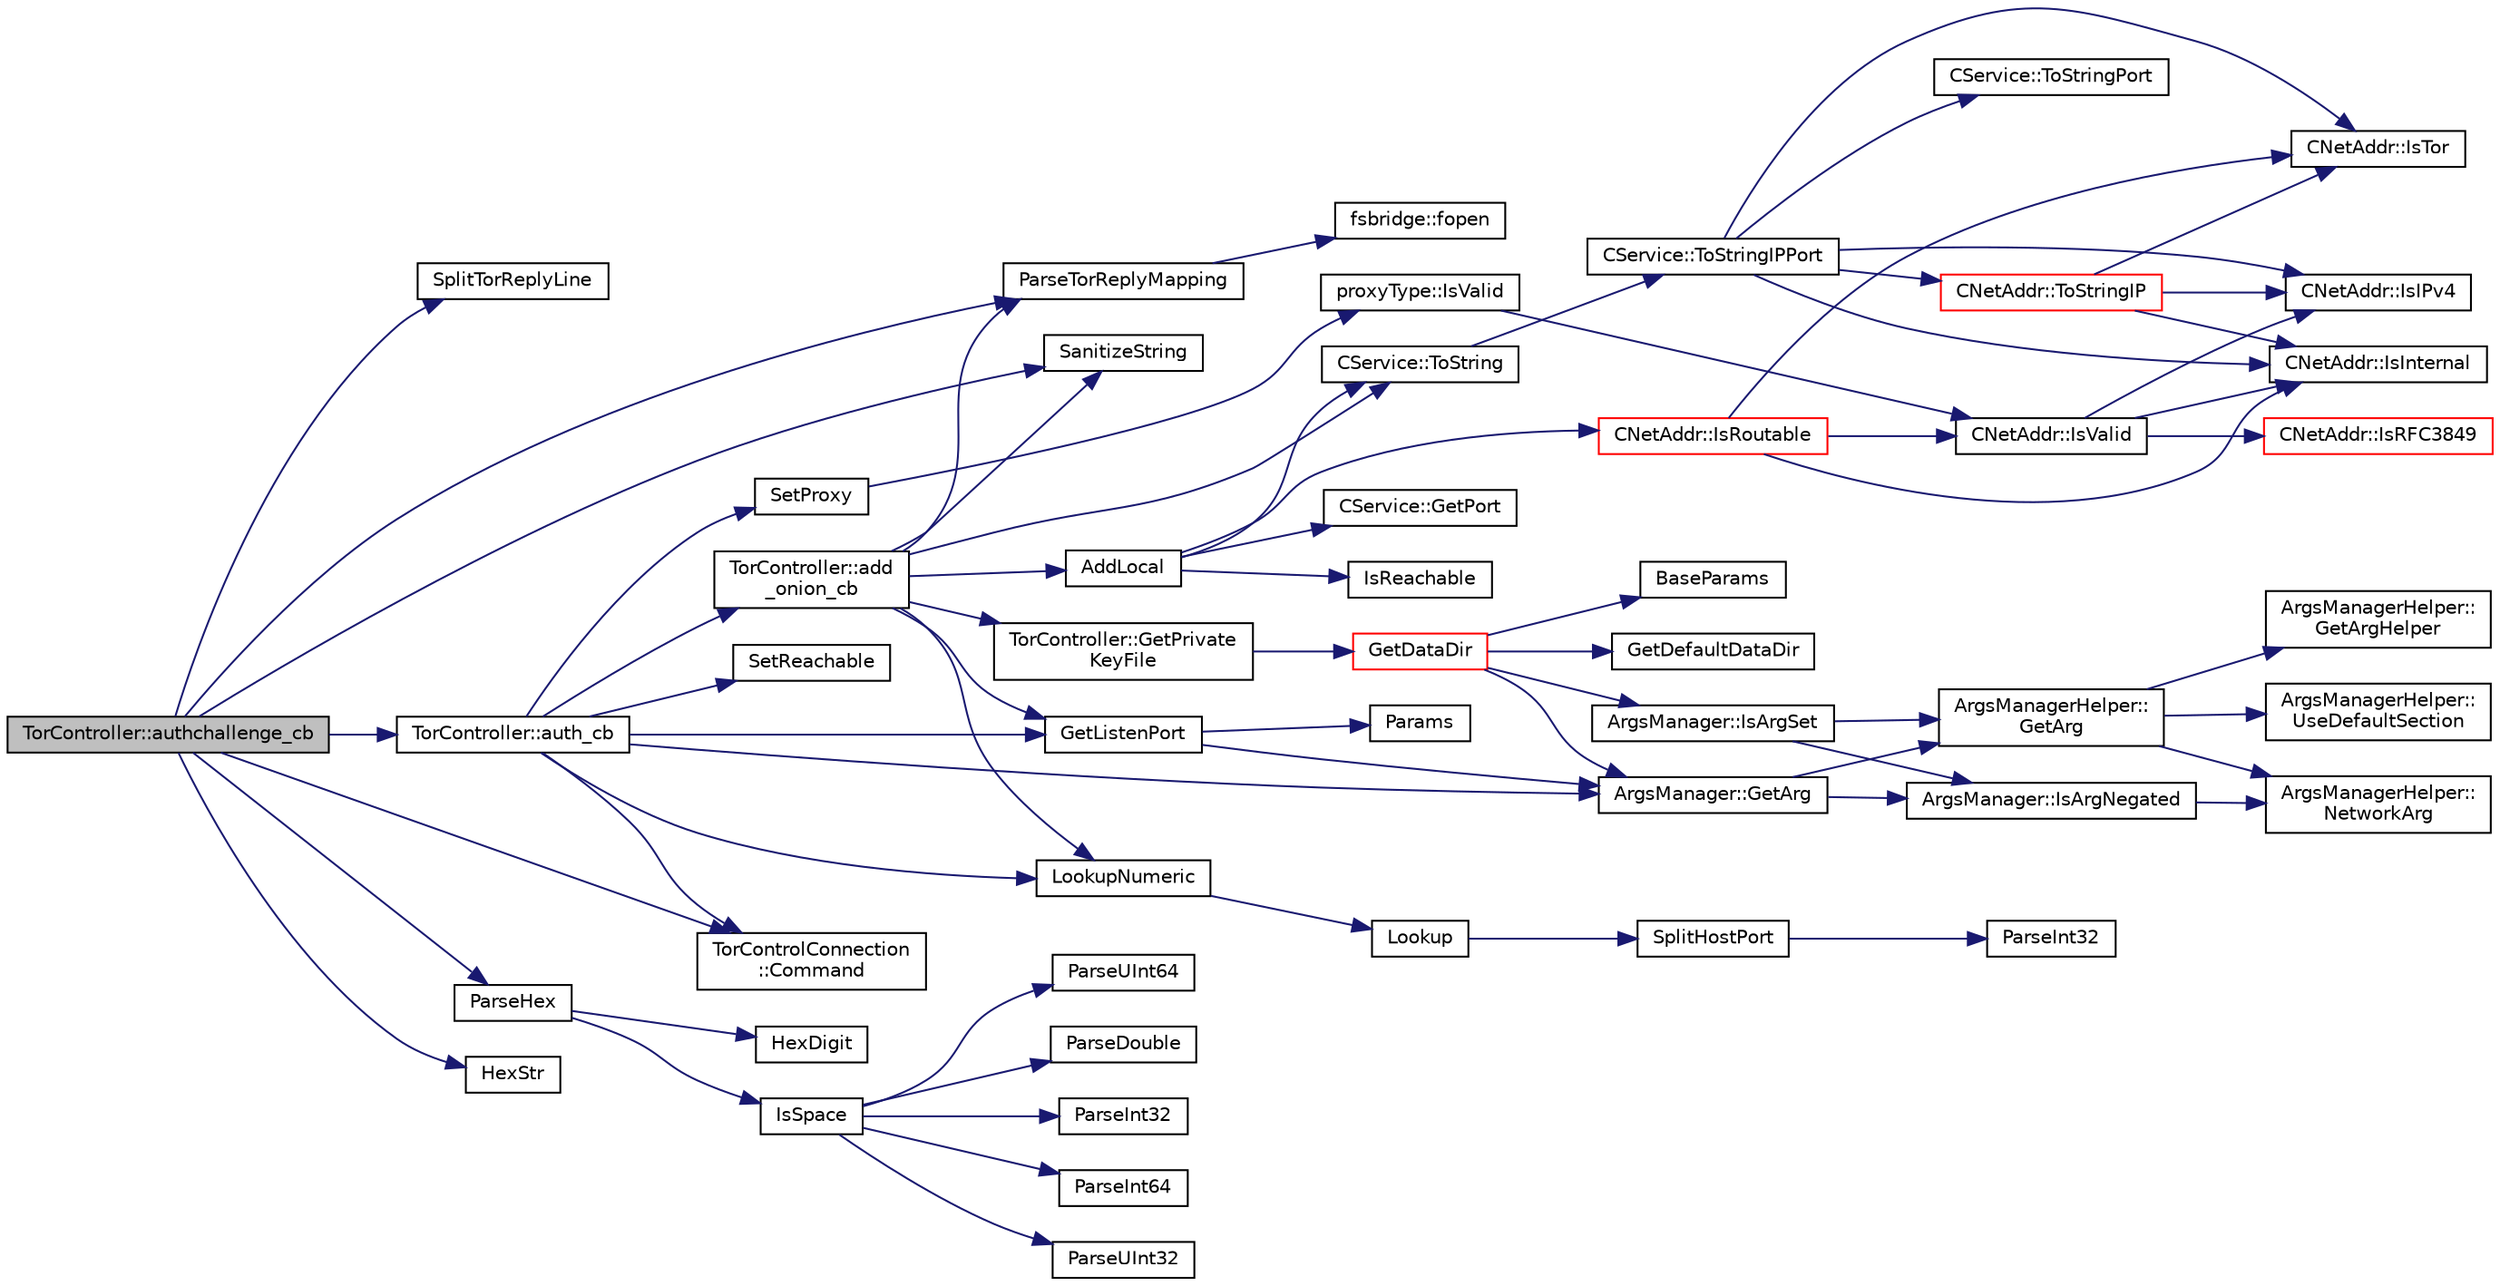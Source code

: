 digraph "TorController::authchallenge_cb"
{
  edge [fontname="Helvetica",fontsize="10",labelfontname="Helvetica",labelfontsize="10"];
  node [fontname="Helvetica",fontsize="10",shape=record];
  rankdir="LR";
  Node1 [label="TorController::authchallenge_cb",height=0.2,width=0.4,color="black", fillcolor="grey75", style="filled", fontcolor="black"];
  Node1 -> Node2 [color="midnightblue",fontsize="10",style="solid",fontname="Helvetica"];
  Node2 [label="SplitTorReplyLine",height=0.2,width=0.4,color="black", fillcolor="white", style="filled",URL="$torcontrol_8cpp.html#a3bcc380129e28cdd0d99f253477873b1"];
  Node1 -> Node3 [color="midnightblue",fontsize="10",style="solid",fontname="Helvetica"];
  Node3 [label="ParseTorReplyMapping",height=0.2,width=0.4,color="black", fillcolor="white", style="filled",URL="$torcontrol_8cpp.html#aef4e3c2281283409db7b0c878a6c2043",tooltip="Parse reply arguments in the form &#39;METHODS=COOKIE,SAFECOOKIE COOKIEFILE=\".../control_auth_cookie\"&#39;. "];
  Node3 -> Node4 [color="midnightblue",fontsize="10",style="solid",fontname="Helvetica"];
  Node4 [label="fsbridge::fopen",height=0.2,width=0.4,color="black", fillcolor="white", style="filled",URL="$namespacefsbridge.html#a19c84cec4ae9accfbc88a83e48f7ee92"];
  Node1 -> Node5 [color="midnightblue",fontsize="10",style="solid",fontname="Helvetica"];
  Node5 [label="SanitizeString",height=0.2,width=0.4,color="black", fillcolor="white", style="filled",URL="$strencodings_8cpp.html#aa179dc54b52ee4d555344dd5472ccb6b",tooltip="Remove unsafe chars. "];
  Node1 -> Node6 [color="midnightblue",fontsize="10",style="solid",fontname="Helvetica"];
  Node6 [label="ParseHex",height=0.2,width=0.4,color="black", fillcolor="white", style="filled",URL="$strencodings_8cpp.html#a5a787187ddd5c52baae692350ec5a2cb"];
  Node6 -> Node7 [color="midnightblue",fontsize="10",style="solid",fontname="Helvetica"];
  Node7 [label="IsSpace",height=0.2,width=0.4,color="black", fillcolor="white", style="filled",URL="$strencodings_8h.html#aa30de1eac29287732050df7168cde03a",tooltip="Tests if the given character is a whitespace character. "];
  Node7 -> Node8 [color="midnightblue",fontsize="10",style="solid",fontname="Helvetica"];
  Node8 [label="ParseInt32",height=0.2,width=0.4,color="black", fillcolor="white", style="filled",URL="$strencodings_8h.html#a28581aab6ddb04da2c69bd0f0ffee6ae",tooltip="Convert string to signed 32-bit integer with strict parse error feedback. "];
  Node7 -> Node9 [color="midnightblue",fontsize="10",style="solid",fontname="Helvetica"];
  Node9 [label="ParseInt64",height=0.2,width=0.4,color="black", fillcolor="white", style="filled",URL="$strencodings_8h.html#a7598ac1ae52f69abe5f103fc6e4c9bd9",tooltip="Convert string to signed 64-bit integer with strict parse error feedback. "];
  Node7 -> Node10 [color="midnightblue",fontsize="10",style="solid",fontname="Helvetica"];
  Node10 [label="ParseUInt32",height=0.2,width=0.4,color="black", fillcolor="white", style="filled",URL="$strencodings_8h.html#ad4cd67d1bc9cc91801e9c22a0bd94ca7",tooltip="Convert decimal string to unsigned 32-bit integer with strict parse error feedback. "];
  Node7 -> Node11 [color="midnightblue",fontsize="10",style="solid",fontname="Helvetica"];
  Node11 [label="ParseUInt64",height=0.2,width=0.4,color="black", fillcolor="white", style="filled",URL="$strencodings_8h.html#ab721ae646504bb11a2ac467cc9013659",tooltip="Convert decimal string to unsigned 64-bit integer with strict parse error feedback. "];
  Node7 -> Node12 [color="midnightblue",fontsize="10",style="solid",fontname="Helvetica"];
  Node12 [label="ParseDouble",height=0.2,width=0.4,color="black", fillcolor="white", style="filled",URL="$strencodings_8h.html#ab126210409626dcb61aeb0e4300a8a46",tooltip="Convert string to double with strict parse error feedback. "];
  Node6 -> Node13 [color="midnightblue",fontsize="10",style="solid",fontname="Helvetica"];
  Node13 [label="HexDigit",height=0.2,width=0.4,color="black", fillcolor="white", style="filled",URL="$strencodings_8cpp.html#aa59e8a8c5a39cb5041f93bb95dd02119"];
  Node1 -> Node14 [color="midnightblue",fontsize="10",style="solid",fontname="Helvetica"];
  Node14 [label="HexStr",height=0.2,width=0.4,color="black", fillcolor="white", style="filled",URL="$strencodings_8h.html#af003e10d5d34c3271ca57ec79059a5ae"];
  Node1 -> Node15 [color="midnightblue",fontsize="10",style="solid",fontname="Helvetica"];
  Node15 [label="TorControlConnection\l::Command",height=0.2,width=0.4,color="black", fillcolor="white", style="filled",URL="$class_tor_control_connection.html#a5d0292a1389bb0f78d15fe6c06a2baeb",tooltip="Send a command, register a handler for the reply. "];
  Node1 -> Node16 [color="midnightblue",fontsize="10",style="solid",fontname="Helvetica"];
  Node16 [label="TorController::auth_cb",height=0.2,width=0.4,color="black", fillcolor="white", style="filled",URL="$class_tor_controller.html#ae36bc33cb3088384517c68f71e9944ce",tooltip="Callback for AUTHENTICATE result. "];
  Node16 -> Node17 [color="midnightblue",fontsize="10",style="solid",fontname="Helvetica"];
  Node17 [label="ArgsManager::GetArg",height=0.2,width=0.4,color="black", fillcolor="white", style="filled",URL="$class_args_manager.html#a565c101a8d753ca2d71c7069a9d411c1",tooltip="Return string argument or default value. "];
  Node17 -> Node18 [color="midnightblue",fontsize="10",style="solid",fontname="Helvetica"];
  Node18 [label="ArgsManager::IsArgNegated",height=0.2,width=0.4,color="black", fillcolor="white", style="filled",URL="$class_args_manager.html#a279ccbf7bbe9de5dceb8c6bfd1736583",tooltip="Return true if the argument was originally passed as a negated option, i.e. "];
  Node18 -> Node19 [color="midnightblue",fontsize="10",style="solid",fontname="Helvetica"];
  Node19 [label="ArgsManagerHelper::\lNetworkArg",height=0.2,width=0.4,color="black", fillcolor="white", style="filled",URL="$class_args_manager_helper.html#a863ddbcfbd113cf88cf622a0a4e32c1d",tooltip="Convert regular argument into the network-specific setting. "];
  Node17 -> Node20 [color="midnightblue",fontsize="10",style="solid",fontname="Helvetica"];
  Node20 [label="ArgsManagerHelper::\lGetArg",height=0.2,width=0.4,color="black", fillcolor="white", style="filled",URL="$class_args_manager_helper.html#aa4f8f77dc468b29cffe50513c78a87cd"];
  Node20 -> Node21 [color="midnightblue",fontsize="10",style="solid",fontname="Helvetica"];
  Node21 [label="ArgsManagerHelper::\lGetArgHelper",height=0.2,width=0.4,color="black", fillcolor="white", style="filled",URL="$class_args_manager_helper.html#a1804a95992b4e10d04f0b92c53032b29",tooltip="Return true/false if an argument is set in a map, and also return the first (or last) of the possibly..."];
  Node20 -> Node19 [color="midnightblue",fontsize="10",style="solid",fontname="Helvetica"];
  Node20 -> Node22 [color="midnightblue",fontsize="10",style="solid",fontname="Helvetica"];
  Node22 [label="ArgsManagerHelper::\lUseDefaultSection",height=0.2,width=0.4,color="black", fillcolor="white", style="filled",URL="$class_args_manager_helper.html#a43f3488403e4f0433ade323e48008359",tooltip="Determine whether to use config settings in the default section, See also comments around ArgsManager..."];
  Node16 -> Node23 [color="midnightblue",fontsize="10",style="solid",fontname="Helvetica"];
  Node23 [label="LookupNumeric",height=0.2,width=0.4,color="black", fillcolor="white", style="filled",URL="$netbase_8cpp.html#a82f06e9cca43021fa1c4f234a7fe5e2a"];
  Node23 -> Node24 [color="midnightblue",fontsize="10",style="solid",fontname="Helvetica"];
  Node24 [label="Lookup",height=0.2,width=0.4,color="black", fillcolor="white", style="filled",URL="$netbase_8cpp.html#a56a2f4bcb9fb77b5efe358f804f642cc"];
  Node24 -> Node25 [color="midnightblue",fontsize="10",style="solid",fontname="Helvetica"];
  Node25 [label="SplitHostPort",height=0.2,width=0.4,color="black", fillcolor="white", style="filled",URL="$strencodings_8cpp.html#a1b1ce2ba1ffe40785e65ec3ad5a20e79"];
  Node25 -> Node26 [color="midnightblue",fontsize="10",style="solid",fontname="Helvetica"];
  Node26 [label="ParseInt32",height=0.2,width=0.4,color="black", fillcolor="white", style="filled",URL="$strencodings_8cpp.html#a880a215d9e931432b095084c756a49bb",tooltip="Convert string to signed 32-bit integer with strict parse error feedback. "];
  Node16 -> Node27 [color="midnightblue",fontsize="10",style="solid",fontname="Helvetica"];
  Node27 [label="SetProxy",height=0.2,width=0.4,color="black", fillcolor="white", style="filled",URL="$netbase_8cpp.html#afb67b4c7e1edb97af6f3edf4014491e9"];
  Node27 -> Node28 [color="midnightblue",fontsize="10",style="solid",fontname="Helvetica"];
  Node28 [label="proxyType::IsValid",height=0.2,width=0.4,color="black", fillcolor="white", style="filled",URL="$classproxy_type.html#a2d9ece3a71e623ae96475995beb53b2e"];
  Node28 -> Node29 [color="midnightblue",fontsize="10",style="solid",fontname="Helvetica"];
  Node29 [label="CNetAddr::IsValid",height=0.2,width=0.4,color="black", fillcolor="white", style="filled",URL="$class_c_net_addr.html#a52a1b506f07e5450057e12a8b5a7fbcd"];
  Node29 -> Node30 [color="midnightblue",fontsize="10",style="solid",fontname="Helvetica"];
  Node30 [label="CNetAddr::IsRFC3849",height=0.2,width=0.4,color="red", fillcolor="white", style="filled",URL="$class_c_net_addr.html#a639dff0ffea6ad930353784686def39b"];
  Node29 -> Node31 [color="midnightblue",fontsize="10",style="solid",fontname="Helvetica"];
  Node31 [label="CNetAddr::IsInternal",height=0.2,width=0.4,color="black", fillcolor="white", style="filled",URL="$class_c_net_addr.html#ab6a1988f734e2f0c4a67ebaefe8b01c8"];
  Node29 -> Node32 [color="midnightblue",fontsize="10",style="solid",fontname="Helvetica"];
  Node32 [label="CNetAddr::IsIPv4",height=0.2,width=0.4,color="black", fillcolor="white", style="filled",URL="$class_c_net_addr.html#a16ff4478f02f06f5a9a038a24d5da2f9"];
  Node16 -> Node33 [color="midnightblue",fontsize="10",style="solid",fontname="Helvetica"];
  Node33 [label="SetReachable",height=0.2,width=0.4,color="black", fillcolor="white", style="filled",URL="$net_8cpp.html#a88fcbb2797e33ab46f48251e4433746a",tooltip="Mark a network as reachable or unreachable (no automatic connects to it) "];
  Node16 -> Node15 [color="midnightblue",fontsize="10",style="solid",fontname="Helvetica"];
  Node16 -> Node34 [color="midnightblue",fontsize="10",style="solid",fontname="Helvetica"];
  Node34 [label="GetListenPort",height=0.2,width=0.4,color="black", fillcolor="white", style="filled",URL="$net_8cpp.html#af6d341a24d761a509fca026458cf2f72"];
  Node34 -> Node17 [color="midnightblue",fontsize="10",style="solid",fontname="Helvetica"];
  Node34 -> Node35 [color="midnightblue",fontsize="10",style="solid",fontname="Helvetica"];
  Node35 [label="Params",height=0.2,width=0.4,color="black", fillcolor="white", style="filled",URL="$chainparams_8cpp.html#ace5c5b706d71a324a417dd2db394fd4a",tooltip="Return the currently selected parameters. "];
  Node16 -> Node36 [color="midnightblue",fontsize="10",style="solid",fontname="Helvetica"];
  Node36 [label="TorController::add\l_onion_cb",height=0.2,width=0.4,color="black", fillcolor="white", style="filled",URL="$class_tor_controller.html#a78b762c14a006b2f509261a95963ff67",tooltip="Callback for ADD_ONION result. "];
  Node36 -> Node3 [color="midnightblue",fontsize="10",style="solid",fontname="Helvetica"];
  Node36 -> Node5 [color="midnightblue",fontsize="10",style="solid",fontname="Helvetica"];
  Node36 -> Node23 [color="midnightblue",fontsize="10",style="solid",fontname="Helvetica"];
  Node36 -> Node34 [color="midnightblue",fontsize="10",style="solid",fontname="Helvetica"];
  Node36 -> Node37 [color="midnightblue",fontsize="10",style="solid",fontname="Helvetica"];
  Node37 [label="CService::ToString",height=0.2,width=0.4,color="black", fillcolor="white", style="filled",URL="$class_c_service.html#a336f9848fe9364e260c76499be0351a5"];
  Node37 -> Node38 [color="midnightblue",fontsize="10",style="solid",fontname="Helvetica"];
  Node38 [label="CService::ToStringIPPort",height=0.2,width=0.4,color="black", fillcolor="white", style="filled",URL="$class_c_service.html#a39b82301356b0dfc2a92befc727b77be"];
  Node38 -> Node32 [color="midnightblue",fontsize="10",style="solid",fontname="Helvetica"];
  Node38 -> Node39 [color="midnightblue",fontsize="10",style="solid",fontname="Helvetica"];
  Node39 [label="CNetAddr::IsTor",height=0.2,width=0.4,color="black", fillcolor="white", style="filled",URL="$class_c_net_addr.html#a3fba9e0b18f531c0ed15794a30e8165d"];
  Node38 -> Node31 [color="midnightblue",fontsize="10",style="solid",fontname="Helvetica"];
  Node38 -> Node40 [color="midnightblue",fontsize="10",style="solid",fontname="Helvetica"];
  Node40 [label="CNetAddr::ToStringIP",height=0.2,width=0.4,color="red", fillcolor="white", style="filled",URL="$class_c_net_addr.html#a7ec845c27b63853fb0db08a4d154266f"];
  Node40 -> Node39 [color="midnightblue",fontsize="10",style="solid",fontname="Helvetica"];
  Node40 -> Node31 [color="midnightblue",fontsize="10",style="solid",fontname="Helvetica"];
  Node40 -> Node32 [color="midnightblue",fontsize="10",style="solid",fontname="Helvetica"];
  Node38 -> Node41 [color="midnightblue",fontsize="10",style="solid",fontname="Helvetica"];
  Node41 [label="CService::ToStringPort",height=0.2,width=0.4,color="black", fillcolor="white", style="filled",URL="$class_c_service.html#a1e0f0b98239a9097044695a9e439bb46"];
  Node36 -> Node42 [color="midnightblue",fontsize="10",style="solid",fontname="Helvetica"];
  Node42 [label="TorController::GetPrivate\lKeyFile",height=0.2,width=0.4,color="black", fillcolor="white", style="filled",URL="$class_tor_controller.html#a55913c25c46f3d6cd49acb173664c350",tooltip="Get name fo file to store private key in. "];
  Node42 -> Node43 [color="midnightblue",fontsize="10",style="solid",fontname="Helvetica"];
  Node43 [label="GetDataDir",height=0.2,width=0.4,color="red", fillcolor="white", style="filled",URL="$system_8cpp.html#a7ebe0bd091f7334aaead43904601e008"];
  Node43 -> Node44 [color="midnightblue",fontsize="10",style="solid",fontname="Helvetica"];
  Node44 [label="ArgsManager::IsArgSet",height=0.2,width=0.4,color="black", fillcolor="white", style="filled",URL="$class_args_manager.html#ad515c5fe6f15638602fd06e800381526",tooltip="Return true if the given argument has been manually set. "];
  Node44 -> Node18 [color="midnightblue",fontsize="10",style="solid",fontname="Helvetica"];
  Node44 -> Node20 [color="midnightblue",fontsize="10",style="solid",fontname="Helvetica"];
  Node43 -> Node17 [color="midnightblue",fontsize="10",style="solid",fontname="Helvetica"];
  Node43 -> Node45 [color="midnightblue",fontsize="10",style="solid",fontname="Helvetica"];
  Node45 [label="GetDefaultDataDir",height=0.2,width=0.4,color="black", fillcolor="white", style="filled",URL="$system_8cpp.html#a15cb85964fe08c264605537f44570d3c"];
  Node43 -> Node46 [color="midnightblue",fontsize="10",style="solid",fontname="Helvetica"];
  Node46 [label="BaseParams",height=0.2,width=0.4,color="black", fillcolor="white", style="filled",URL="$chainparamsbase_8cpp.html#a06ef5bfd0efb53d13bbf4276726e84ab",tooltip="Return the currently selected parameters. "];
  Node36 -> Node47 [color="midnightblue",fontsize="10",style="solid",fontname="Helvetica"];
  Node47 [label="AddLocal",height=0.2,width=0.4,color="black", fillcolor="white", style="filled",URL="$net_8cpp.html#abb92a02eecc581e8927c8a6e31968645"];
  Node47 -> Node48 [color="midnightblue",fontsize="10",style="solid",fontname="Helvetica"];
  Node48 [label="CNetAddr::IsRoutable",height=0.2,width=0.4,color="red", fillcolor="white", style="filled",URL="$class_c_net_addr.html#a35131b2792434d1c9a860c583b610ab6"];
  Node48 -> Node29 [color="midnightblue",fontsize="10",style="solid",fontname="Helvetica"];
  Node48 -> Node39 [color="midnightblue",fontsize="10",style="solid",fontname="Helvetica"];
  Node48 -> Node31 [color="midnightblue",fontsize="10",style="solid",fontname="Helvetica"];
  Node47 -> Node49 [color="midnightblue",fontsize="10",style="solid",fontname="Helvetica"];
  Node49 [label="IsReachable",height=0.2,width=0.4,color="black", fillcolor="white", style="filled",URL="$net_8cpp.html#af6de8e47b01a96206402ddef734114f2"];
  Node47 -> Node37 [color="midnightblue",fontsize="10",style="solid",fontname="Helvetica"];
  Node47 -> Node50 [color="midnightblue",fontsize="10",style="solid",fontname="Helvetica"];
  Node50 [label="CService::GetPort",height=0.2,width=0.4,color="black", fillcolor="white", style="filled",URL="$class_c_service.html#a49df6ecaf59be814632c4d7755f26637"];
}

